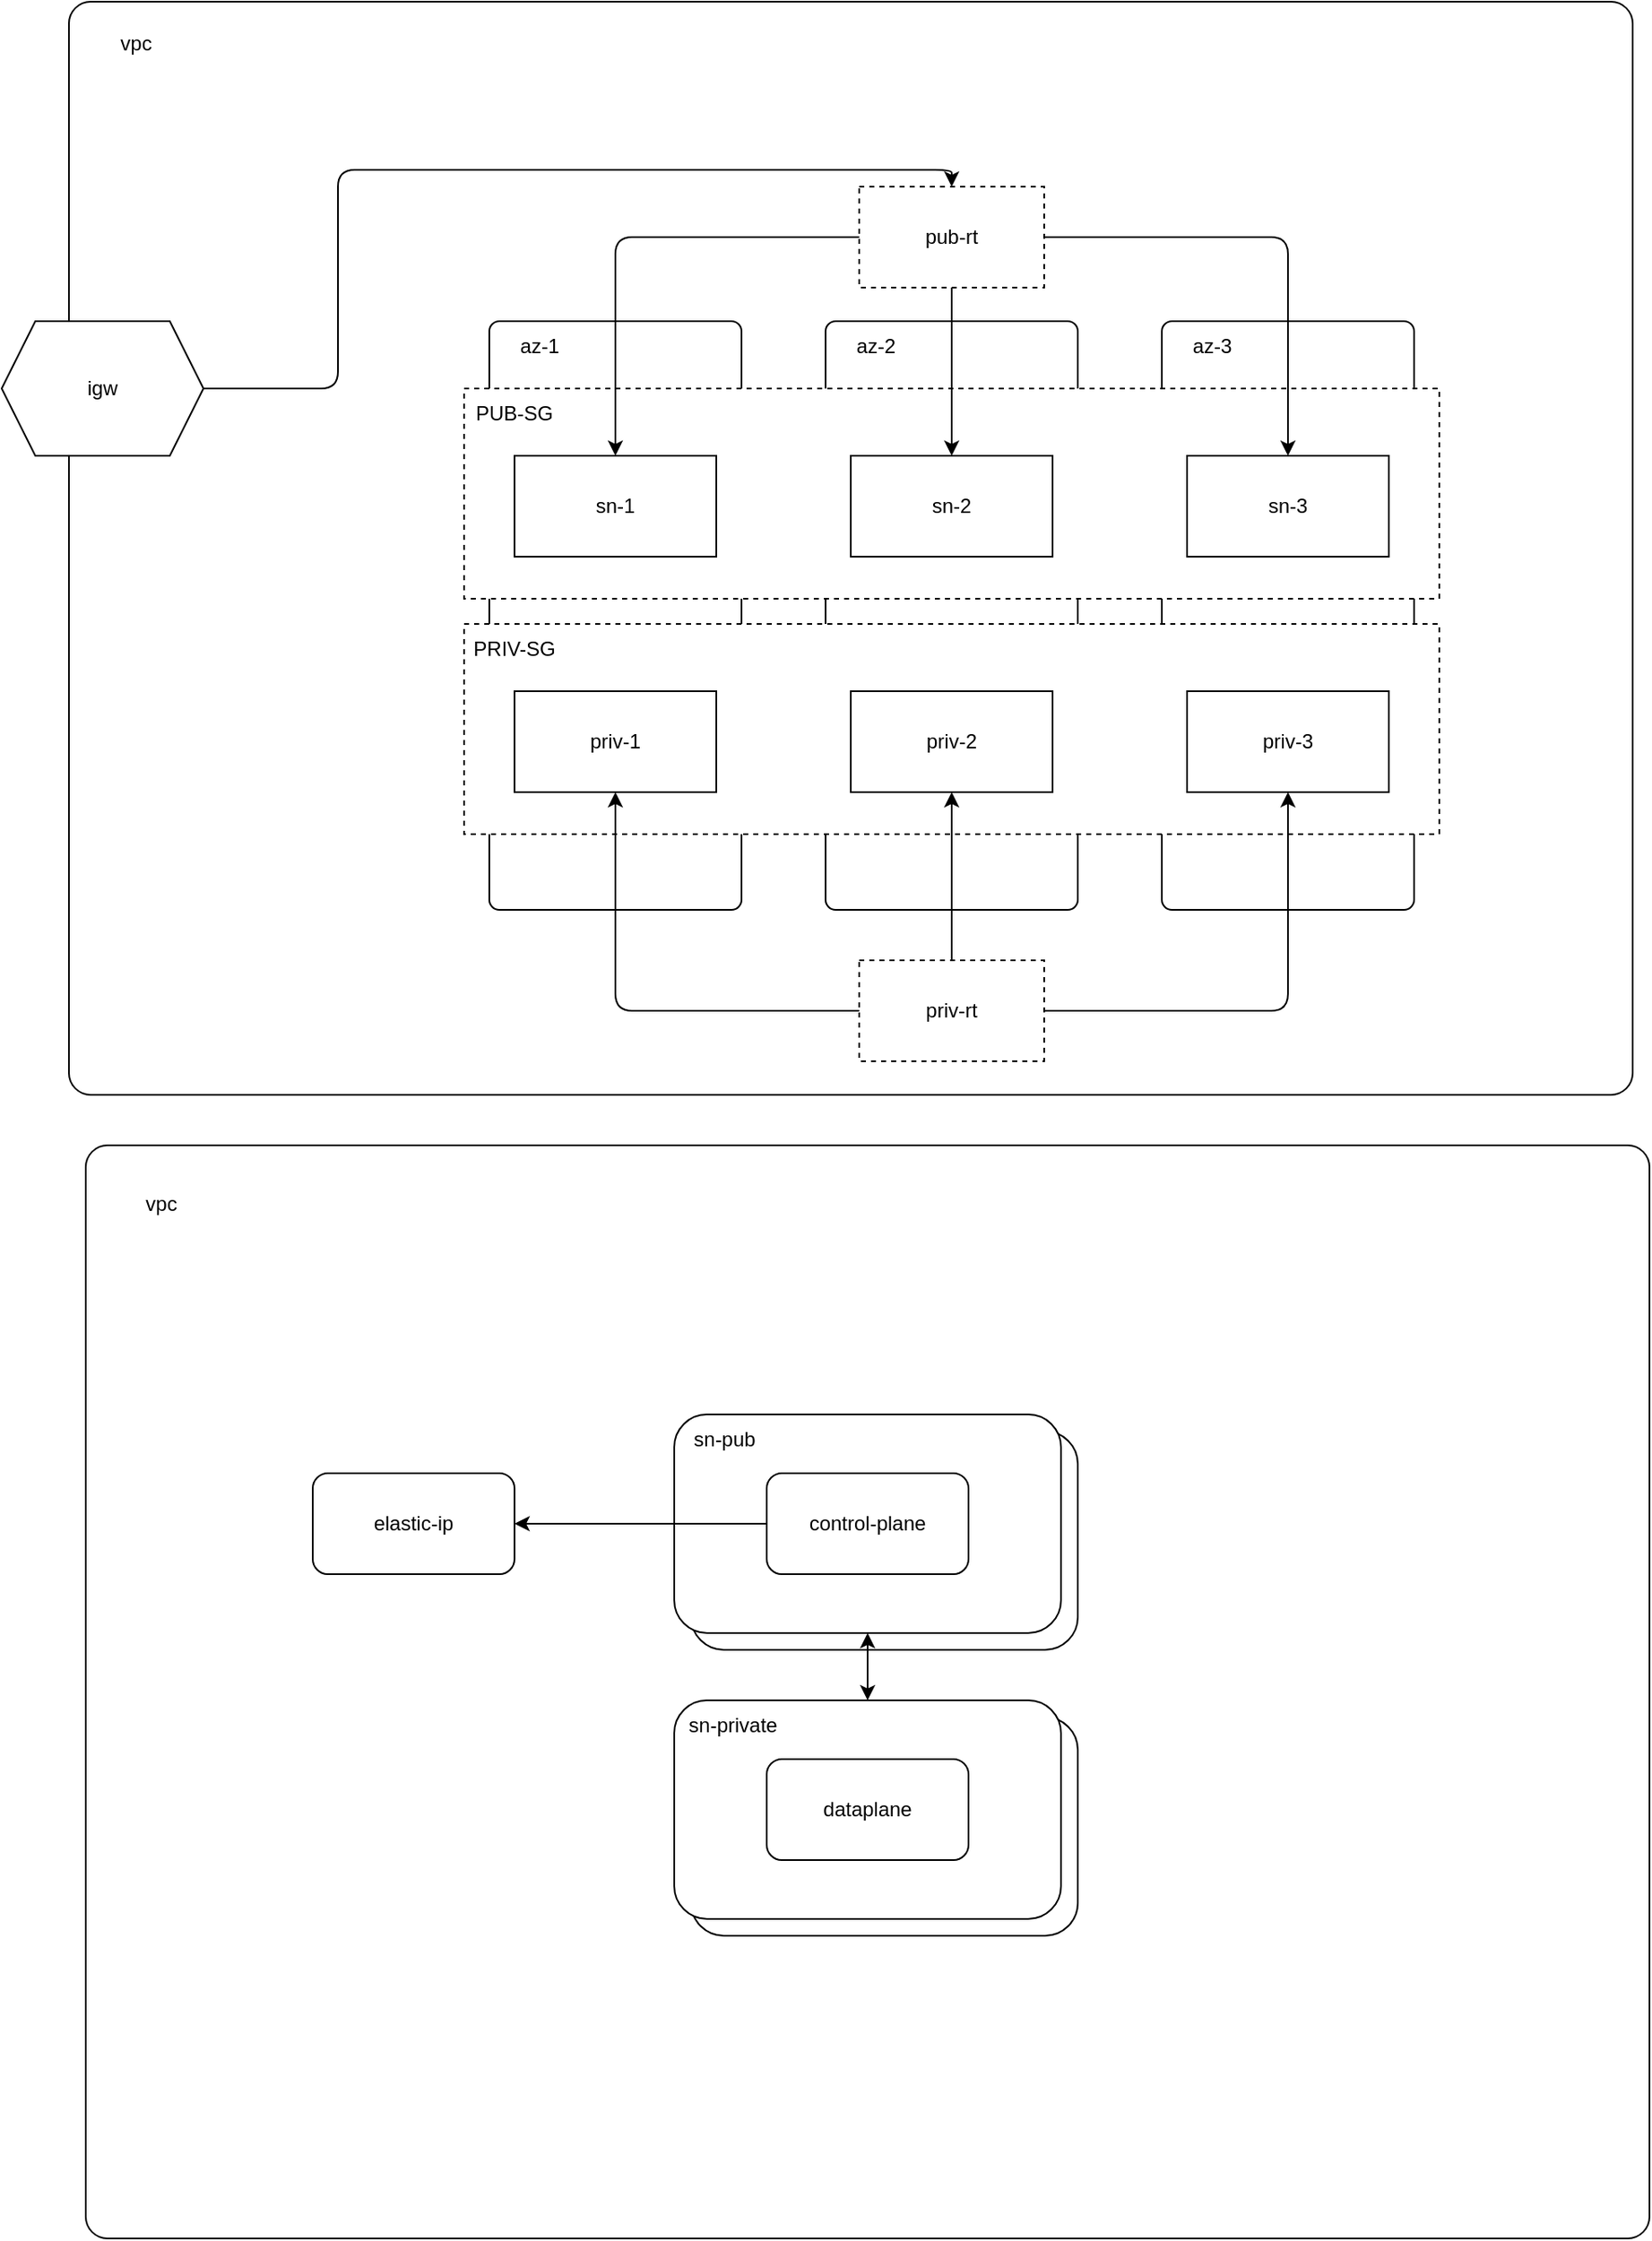 <mxfile>
    <diagram id="vTaS28o2aGXQLOgRdBCv" name="Page-1">
        <mxGraphModel dx="2826" dy="2044" grid="1" gridSize="10" guides="1" tooltips="1" connect="1" arrows="1" fold="1" page="1" pageScale="1" pageWidth="850" pageHeight="1100" math="0" shadow="0">
            <root>
                <mxCell id="0"/>
                <mxCell id="1" parent="0"/>
                <mxCell id="84" value="" style="rounded=1;whiteSpace=wrap;html=1;arcSize=2;" parent="1" vertex="1">
                    <mxGeometry x="-440" y="450" width="930" height="650" as="geometry"/>
                </mxCell>
                <mxCell id="71" value="" style="rounded=1;whiteSpace=wrap;html=1;" parent="1" vertex="1">
                    <mxGeometry x="-80" y="620" width="230" height="130" as="geometry"/>
                </mxCell>
                <mxCell id="70" value="" style="rounded=1;whiteSpace=wrap;html=1;" parent="1" vertex="1">
                    <mxGeometry x="-80" y="790" width="230" height="130" as="geometry"/>
                </mxCell>
                <mxCell id="2" value="" style="rounded=1;whiteSpace=wrap;html=1;arcSize=2;" parent="1" vertex="1">
                    <mxGeometry x="-450" y="-230" width="930" height="650" as="geometry"/>
                </mxCell>
                <mxCell id="19" value="" style="rounded=1;whiteSpace=wrap;html=1;arcSize=4;" parent="1" vertex="1">
                    <mxGeometry x="-200" y="-40" width="150" height="350" as="geometry"/>
                </mxCell>
                <mxCell id="10" value="" style="rounded=1;whiteSpace=wrap;html=1;arcSize=4;" parent="1" vertex="1">
                    <mxGeometry x="200" y="-40" width="150" height="350" as="geometry"/>
                </mxCell>
                <mxCell id="11" value="az-3" style="text;html=1;strokeColor=none;fillColor=none;align=center;verticalAlign=middle;whiteSpace=wrap;rounded=0;" parent="1" vertex="1">
                    <mxGeometry x="200" y="-40" width="60" height="30" as="geometry"/>
                </mxCell>
                <mxCell id="15" value="" style="rounded=1;whiteSpace=wrap;html=1;arcSize=4;" parent="1" vertex="1">
                    <mxGeometry y="-40" width="150" height="350" as="geometry"/>
                </mxCell>
                <mxCell id="16" value="az-2" style="text;html=1;strokeColor=none;fillColor=none;align=center;verticalAlign=middle;whiteSpace=wrap;rounded=0;" parent="1" vertex="1">
                    <mxGeometry y="-40" width="60" height="30" as="geometry"/>
                </mxCell>
                <mxCell id="20" value="az-1" style="text;html=1;strokeColor=none;fillColor=none;align=center;verticalAlign=middle;whiteSpace=wrap;rounded=0;" parent="1" vertex="1">
                    <mxGeometry x="-200" y="-40" width="60" height="30" as="geometry"/>
                </mxCell>
                <mxCell id="29" value="" style="rounded=0;whiteSpace=wrap;html=1;dashed=1;" parent="1" vertex="1">
                    <mxGeometry x="-215" width="580" height="125" as="geometry"/>
                </mxCell>
                <mxCell id="12" value="sn-3" style="rounded=0;whiteSpace=wrap;html=1;" parent="1" vertex="1">
                    <mxGeometry x="215" y="40" width="120" height="60" as="geometry"/>
                </mxCell>
                <mxCell id="17" value="sn-2" style="rounded=0;whiteSpace=wrap;html=1;" parent="1" vertex="1">
                    <mxGeometry x="15" y="40" width="120" height="60" as="geometry"/>
                </mxCell>
                <mxCell id="21" value="sn-1" style="rounded=0;whiteSpace=wrap;html=1;" parent="1" vertex="1">
                    <mxGeometry x="-185" y="40" width="120" height="60" as="geometry"/>
                </mxCell>
                <mxCell id="37" value="PUB-SG" style="text;html=1;strokeColor=none;fillColor=none;align=center;verticalAlign=middle;whiteSpace=wrap;rounded=0;dashed=1;" parent="1" vertex="1">
                    <mxGeometry x="-215" width="60" height="30" as="geometry"/>
                </mxCell>
                <mxCell id="38" value="" style="rounded=0;whiteSpace=wrap;html=1;dashed=1;" parent="1" vertex="1">
                    <mxGeometry x="-215" y="140" width="580" height="125" as="geometry"/>
                </mxCell>
                <mxCell id="39" value="PRIV-SG" style="text;html=1;strokeColor=none;fillColor=none;align=center;verticalAlign=middle;whiteSpace=wrap;rounded=0;dashed=1;" parent="1" vertex="1">
                    <mxGeometry x="-215" y="140" width="60" height="30" as="geometry"/>
                </mxCell>
                <mxCell id="13" value="priv-3" style="rounded=0;whiteSpace=wrap;html=1;" parent="1" vertex="1">
                    <mxGeometry x="215" y="180" width="120" height="60" as="geometry"/>
                </mxCell>
                <mxCell id="18" value="priv-2" style="rounded=0;whiteSpace=wrap;html=1;" parent="1" vertex="1">
                    <mxGeometry x="15" y="180" width="120" height="60" as="geometry"/>
                </mxCell>
                <mxCell id="22" value="priv-1" style="rounded=0;whiteSpace=wrap;html=1;" parent="1" vertex="1">
                    <mxGeometry x="-185" y="180" width="120" height="60" as="geometry"/>
                </mxCell>
                <mxCell id="48" style="edgeStyle=orthogonalEdgeStyle;html=1;" parent="1" source="40" target="22" edge="1">
                    <mxGeometry relative="1" as="geometry"/>
                </mxCell>
                <mxCell id="49" style="edgeStyle=orthogonalEdgeStyle;html=1;" parent="1" source="40" target="13" edge="1">
                    <mxGeometry relative="1" as="geometry"/>
                </mxCell>
                <mxCell id="50" style="edgeStyle=orthogonalEdgeStyle;html=1;entryX=0.5;entryY=1;entryDx=0;entryDy=0;" parent="1" source="40" target="18" edge="1">
                    <mxGeometry relative="1" as="geometry"/>
                </mxCell>
                <mxCell id="40" value="priv-rt" style="rounded=0;whiteSpace=wrap;html=1;dashed=1;" parent="1" vertex="1">
                    <mxGeometry x="20" y="340" width="110" height="60" as="geometry"/>
                </mxCell>
                <mxCell id="45" style="edgeStyle=orthogonalEdgeStyle;html=1;entryX=0.5;entryY=0;entryDx=0;entryDy=0;" parent="1" source="41" target="21" edge="1">
                    <mxGeometry relative="1" as="geometry"/>
                </mxCell>
                <mxCell id="46" style="edgeStyle=none;html=1;" parent="1" source="41" target="17" edge="1">
                    <mxGeometry relative="1" as="geometry"/>
                </mxCell>
                <mxCell id="47" style="edgeStyle=orthogonalEdgeStyle;html=1;entryX=0.5;entryY=0;entryDx=0;entryDy=0;" parent="1" source="41" target="12" edge="1">
                    <mxGeometry relative="1" as="geometry"/>
                </mxCell>
                <mxCell id="41" value="pub-rt" style="rounded=0;whiteSpace=wrap;html=1;dashed=1;" parent="1" vertex="1">
                    <mxGeometry x="20" y="-120" width="110" height="60" as="geometry"/>
                </mxCell>
                <mxCell id="55" style="edgeStyle=orthogonalEdgeStyle;html=1;entryX=0.5;entryY=0;entryDx=0;entryDy=0;" parent="1" source="51" target="41" edge="1">
                    <mxGeometry relative="1" as="geometry">
                        <Array as="points">
                            <mxPoint x="-290"/>
                            <mxPoint x="-290" y="-130"/>
                            <mxPoint x="75" y="-130"/>
                        </Array>
                    </mxGeometry>
                </mxCell>
                <mxCell id="51" value="igw" style="shape=hexagon;perimeter=hexagonPerimeter2;whiteSpace=wrap;html=1;fixedSize=1;" parent="1" vertex="1">
                    <mxGeometry x="-490" y="-40" width="120" height="80" as="geometry"/>
                </mxCell>
                <mxCell id="56" value="vpc" style="text;html=1;strokeColor=none;fillColor=none;align=center;verticalAlign=middle;whiteSpace=wrap;rounded=0;" parent="1" vertex="1">
                    <mxGeometry x="-440" y="-220" width="60" height="30" as="geometry"/>
                </mxCell>
                <mxCell id="69" style="edgeStyle=none;html=1;exitX=0.5;exitY=1;exitDx=0;exitDy=0;entryX=0.5;entryY=0;entryDx=0;entryDy=0;startArrow=classic;startFill=1;" parent="1" source="58" target="65" edge="1">
                    <mxGeometry relative="1" as="geometry"/>
                </mxCell>
                <mxCell id="58" value="" style="rounded=1;whiteSpace=wrap;html=1;" parent="1" vertex="1">
                    <mxGeometry x="-90" y="610" width="230" height="130" as="geometry"/>
                </mxCell>
                <mxCell id="59" value="sn-priv" style="rounded=1;whiteSpace=wrap;html=1;" parent="1" vertex="1">
                    <mxGeometry x="-30" y="840" width="120" height="60" as="geometry"/>
                </mxCell>
                <mxCell id="61" value="elastic-ip" style="rounded=1;whiteSpace=wrap;html=1;" parent="1" vertex="1">
                    <mxGeometry x="-305" y="645" width="120" height="60" as="geometry"/>
                </mxCell>
                <mxCell id="62" value="sn-pub" style="text;html=1;strokeColor=none;fillColor=none;align=center;verticalAlign=middle;whiteSpace=wrap;rounded=0;" parent="1" vertex="1">
                    <mxGeometry x="-90" y="610" width="60" height="30" as="geometry"/>
                </mxCell>
                <mxCell id="64" style="edgeStyle=none;html=1;entryX=1;entryY=0.5;entryDx=0;entryDy=0;" parent="1" source="63" target="61" edge="1">
                    <mxGeometry relative="1" as="geometry"/>
                </mxCell>
                <mxCell id="63" value="control-plane" style="rounded=1;whiteSpace=wrap;html=1;" parent="1" vertex="1">
                    <mxGeometry x="-35" y="645" width="120" height="60" as="geometry"/>
                </mxCell>
                <mxCell id="65" value="" style="rounded=1;whiteSpace=wrap;html=1;" parent="1" vertex="1">
                    <mxGeometry x="-90" y="780" width="230" height="130" as="geometry"/>
                </mxCell>
                <mxCell id="67" value="sn-private" style="text;html=1;strokeColor=none;fillColor=none;align=center;verticalAlign=middle;whiteSpace=wrap;rounded=0;" parent="1" vertex="1">
                    <mxGeometry x="-85" y="780" width="60" height="30" as="geometry"/>
                </mxCell>
                <mxCell id="68" value="dataplane" style="rounded=1;whiteSpace=wrap;html=1;" parent="1" vertex="1">
                    <mxGeometry x="-35" y="815" width="120" height="60" as="geometry"/>
                </mxCell>
                <mxCell id="85" value="vpc" style="text;html=1;strokeColor=none;fillColor=none;align=center;verticalAlign=middle;whiteSpace=wrap;rounded=0;" parent="1" vertex="1">
                    <mxGeometry x="-425" y="470" width="60" height="30" as="geometry"/>
                </mxCell>
            </root>
        </mxGraphModel>
    </diagram>
</mxfile>